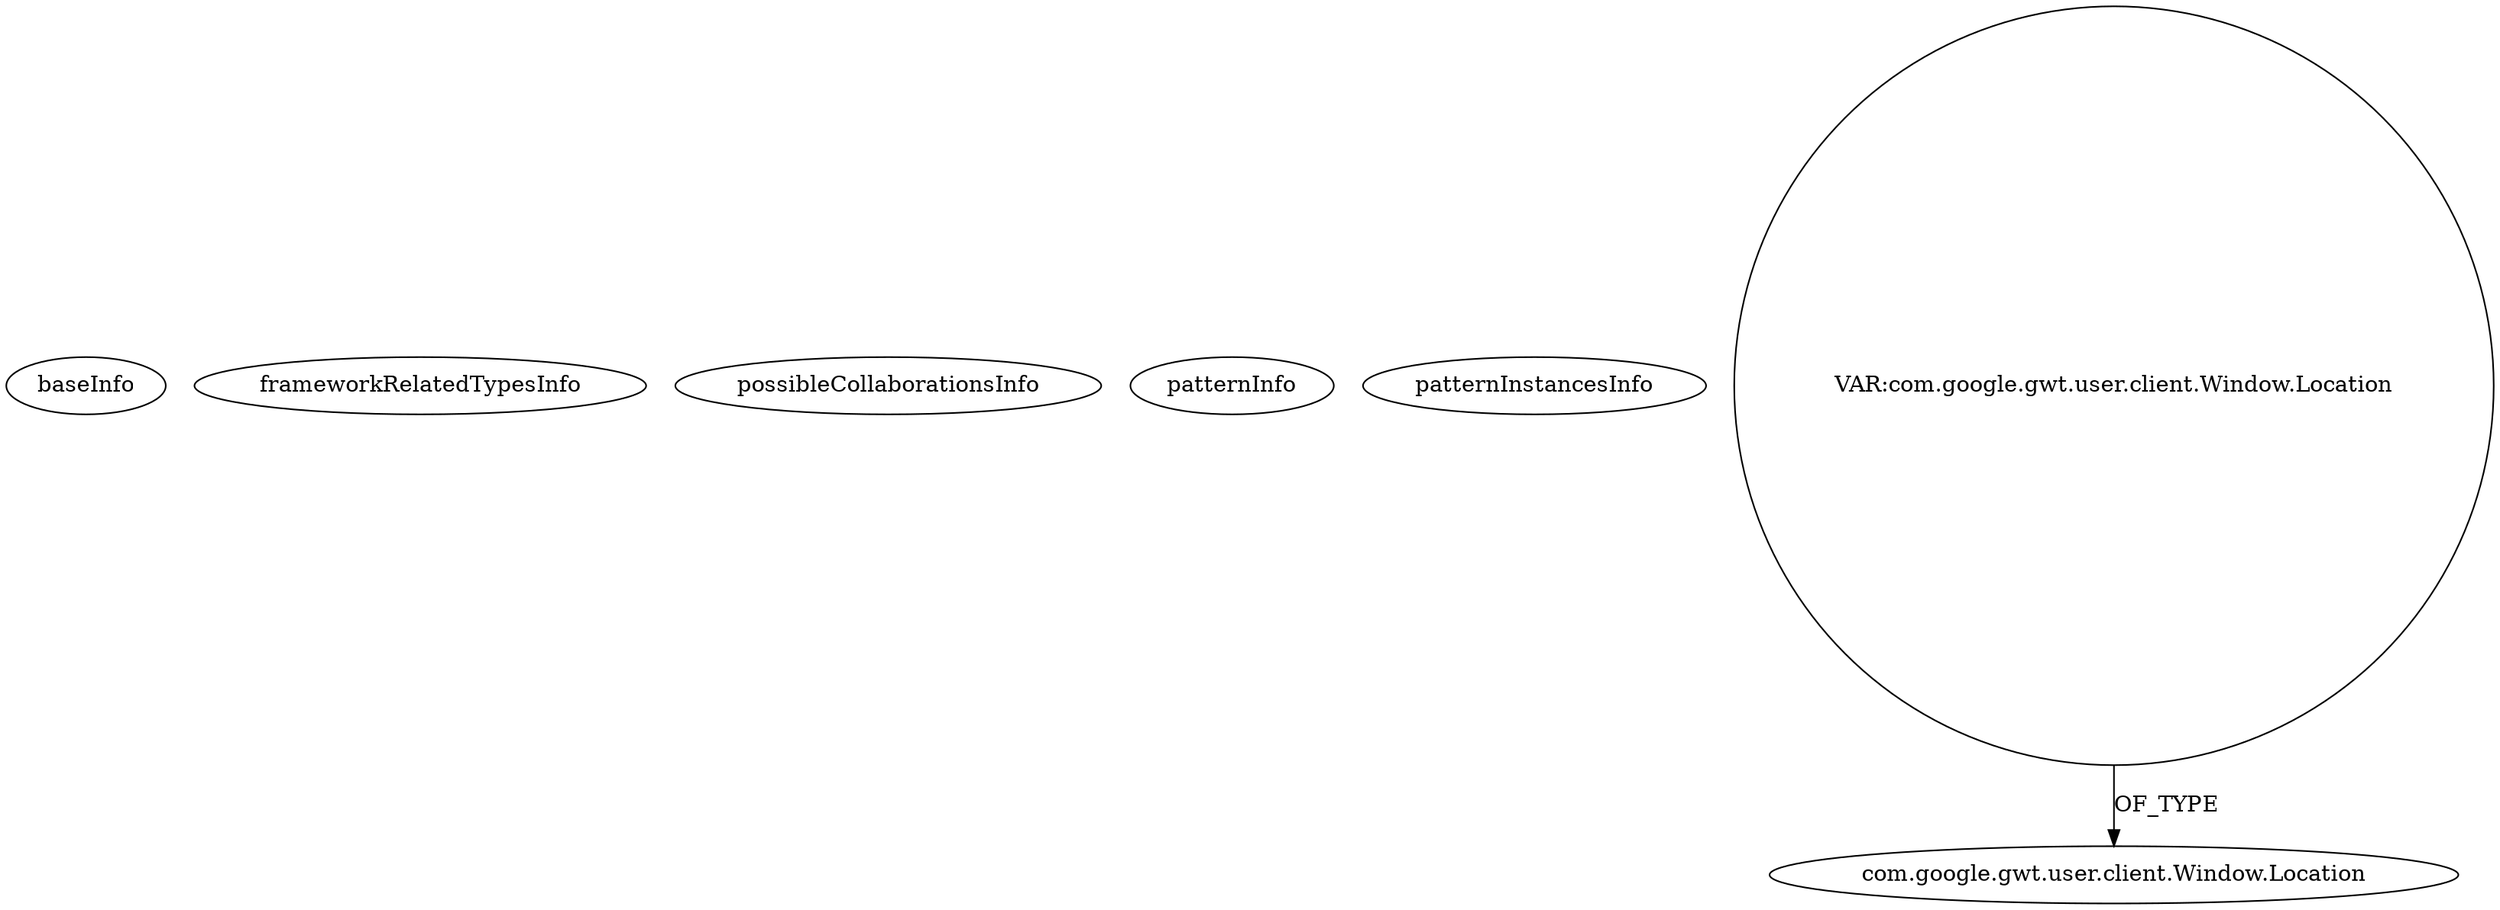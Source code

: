 digraph {
baseInfo[graphId=1116,category="pattern",isAnonymous=false,possibleRelation=false]
frameworkRelatedTypesInfo[]
possibleCollaborationsInfo[]
patternInfo[frequency=5.0,patternRootClient=null]
patternInstancesInfo[0="WSDOT-WSDOT-Search-GWT~/WSDOT-WSDOT-Search-GWT/WSDOT-Search-GWT-master/src/gov/wa/wsdot/search/client/SearchWidget.java~SearchWidget~449",1="luxferrari-AlgebrApp~/luxferrari-AlgebrApp/AlgebrApp-master/AlgebrApp/src/org/luxferrari/algebrapp/client/AlgebrApp.java~AlgebrApp~3667",2="jumanor-matamarcianos~/jumanor-matamarcianos/matamarcianos-master/src/main/java/pck/client/TMotorJuego.java~void ejecutar()~3319",3="daonb-obudget~/daonb-obudget/obudget-master/src/client/src/org/obudget/client/Application.java~Application~1154",4="hmiguellima-ugat~/hmiguellima-ugat/ugat-master/src/org/ucp/ugat/client/common/ui/TopPanel.java~TopPanel~3049"]
5[label="com.google.gwt.user.client.Window.Location",vertexType="FRAMEWORK_CLASS_TYPE",isFrameworkType=false]
24[label="VAR:com.google.gwt.user.client.Window.Location",vertexType="VARIABLE_EXPRESION",isFrameworkType=false,shape=circle]
24->5[label="OF_TYPE"]
}
